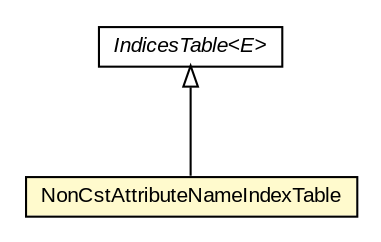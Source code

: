 #!/usr/local/bin/dot
#
# Class diagram 
# Generated by UMLGraph version 5.3 (http://www.umlgraph.org/)
#

digraph G {
	edge [fontname="arial",fontsize=10,labelfontname="arial",labelfontsize=10];
	node [fontname="arial",fontsize=10,shape=plaintext];
	nodesep=0.25;
	ranksep=0.5;
	// context.arch.discoverer.component.dataModel.NonCstAttributeNameIndexTable
	c95026 [label=<<table title="context.arch.discoverer.component.dataModel.NonCstAttributeNameIndexTable" border="0" cellborder="1" cellspacing="0" cellpadding="2" port="p" bgcolor="lemonChiffon" href="./NonCstAttributeNameIndexTable.html">
		<tr><td><table border="0" cellspacing="0" cellpadding="1">
<tr><td align="center" balign="center"> NonCstAttributeNameIndexTable </td></tr>
		</table></td></tr>
		</table>>, fontname="arial", fontcolor="black", fontsize=10.0];
	// context.arch.discoverer.component.dataModel.IndicesTable<E>
	c95028 [label=<<table title="context.arch.discoverer.component.dataModel.IndicesTable" border="0" cellborder="1" cellspacing="0" cellpadding="2" port="p" href="./IndicesTable.html">
		<tr><td><table border="0" cellspacing="0" cellpadding="1">
<tr><td align="center" balign="center"><font face="arial italic"> IndicesTable&lt;E&gt; </font></td></tr>
		</table></td></tr>
		</table>>, fontname="arial", fontcolor="black", fontsize=10.0];
	//context.arch.discoverer.component.dataModel.NonCstAttributeNameIndexTable extends context.arch.discoverer.component.dataModel.IndicesTable<java.lang.String>
	c95028:p -> c95026:p [dir=back,arrowtail=empty];
}

